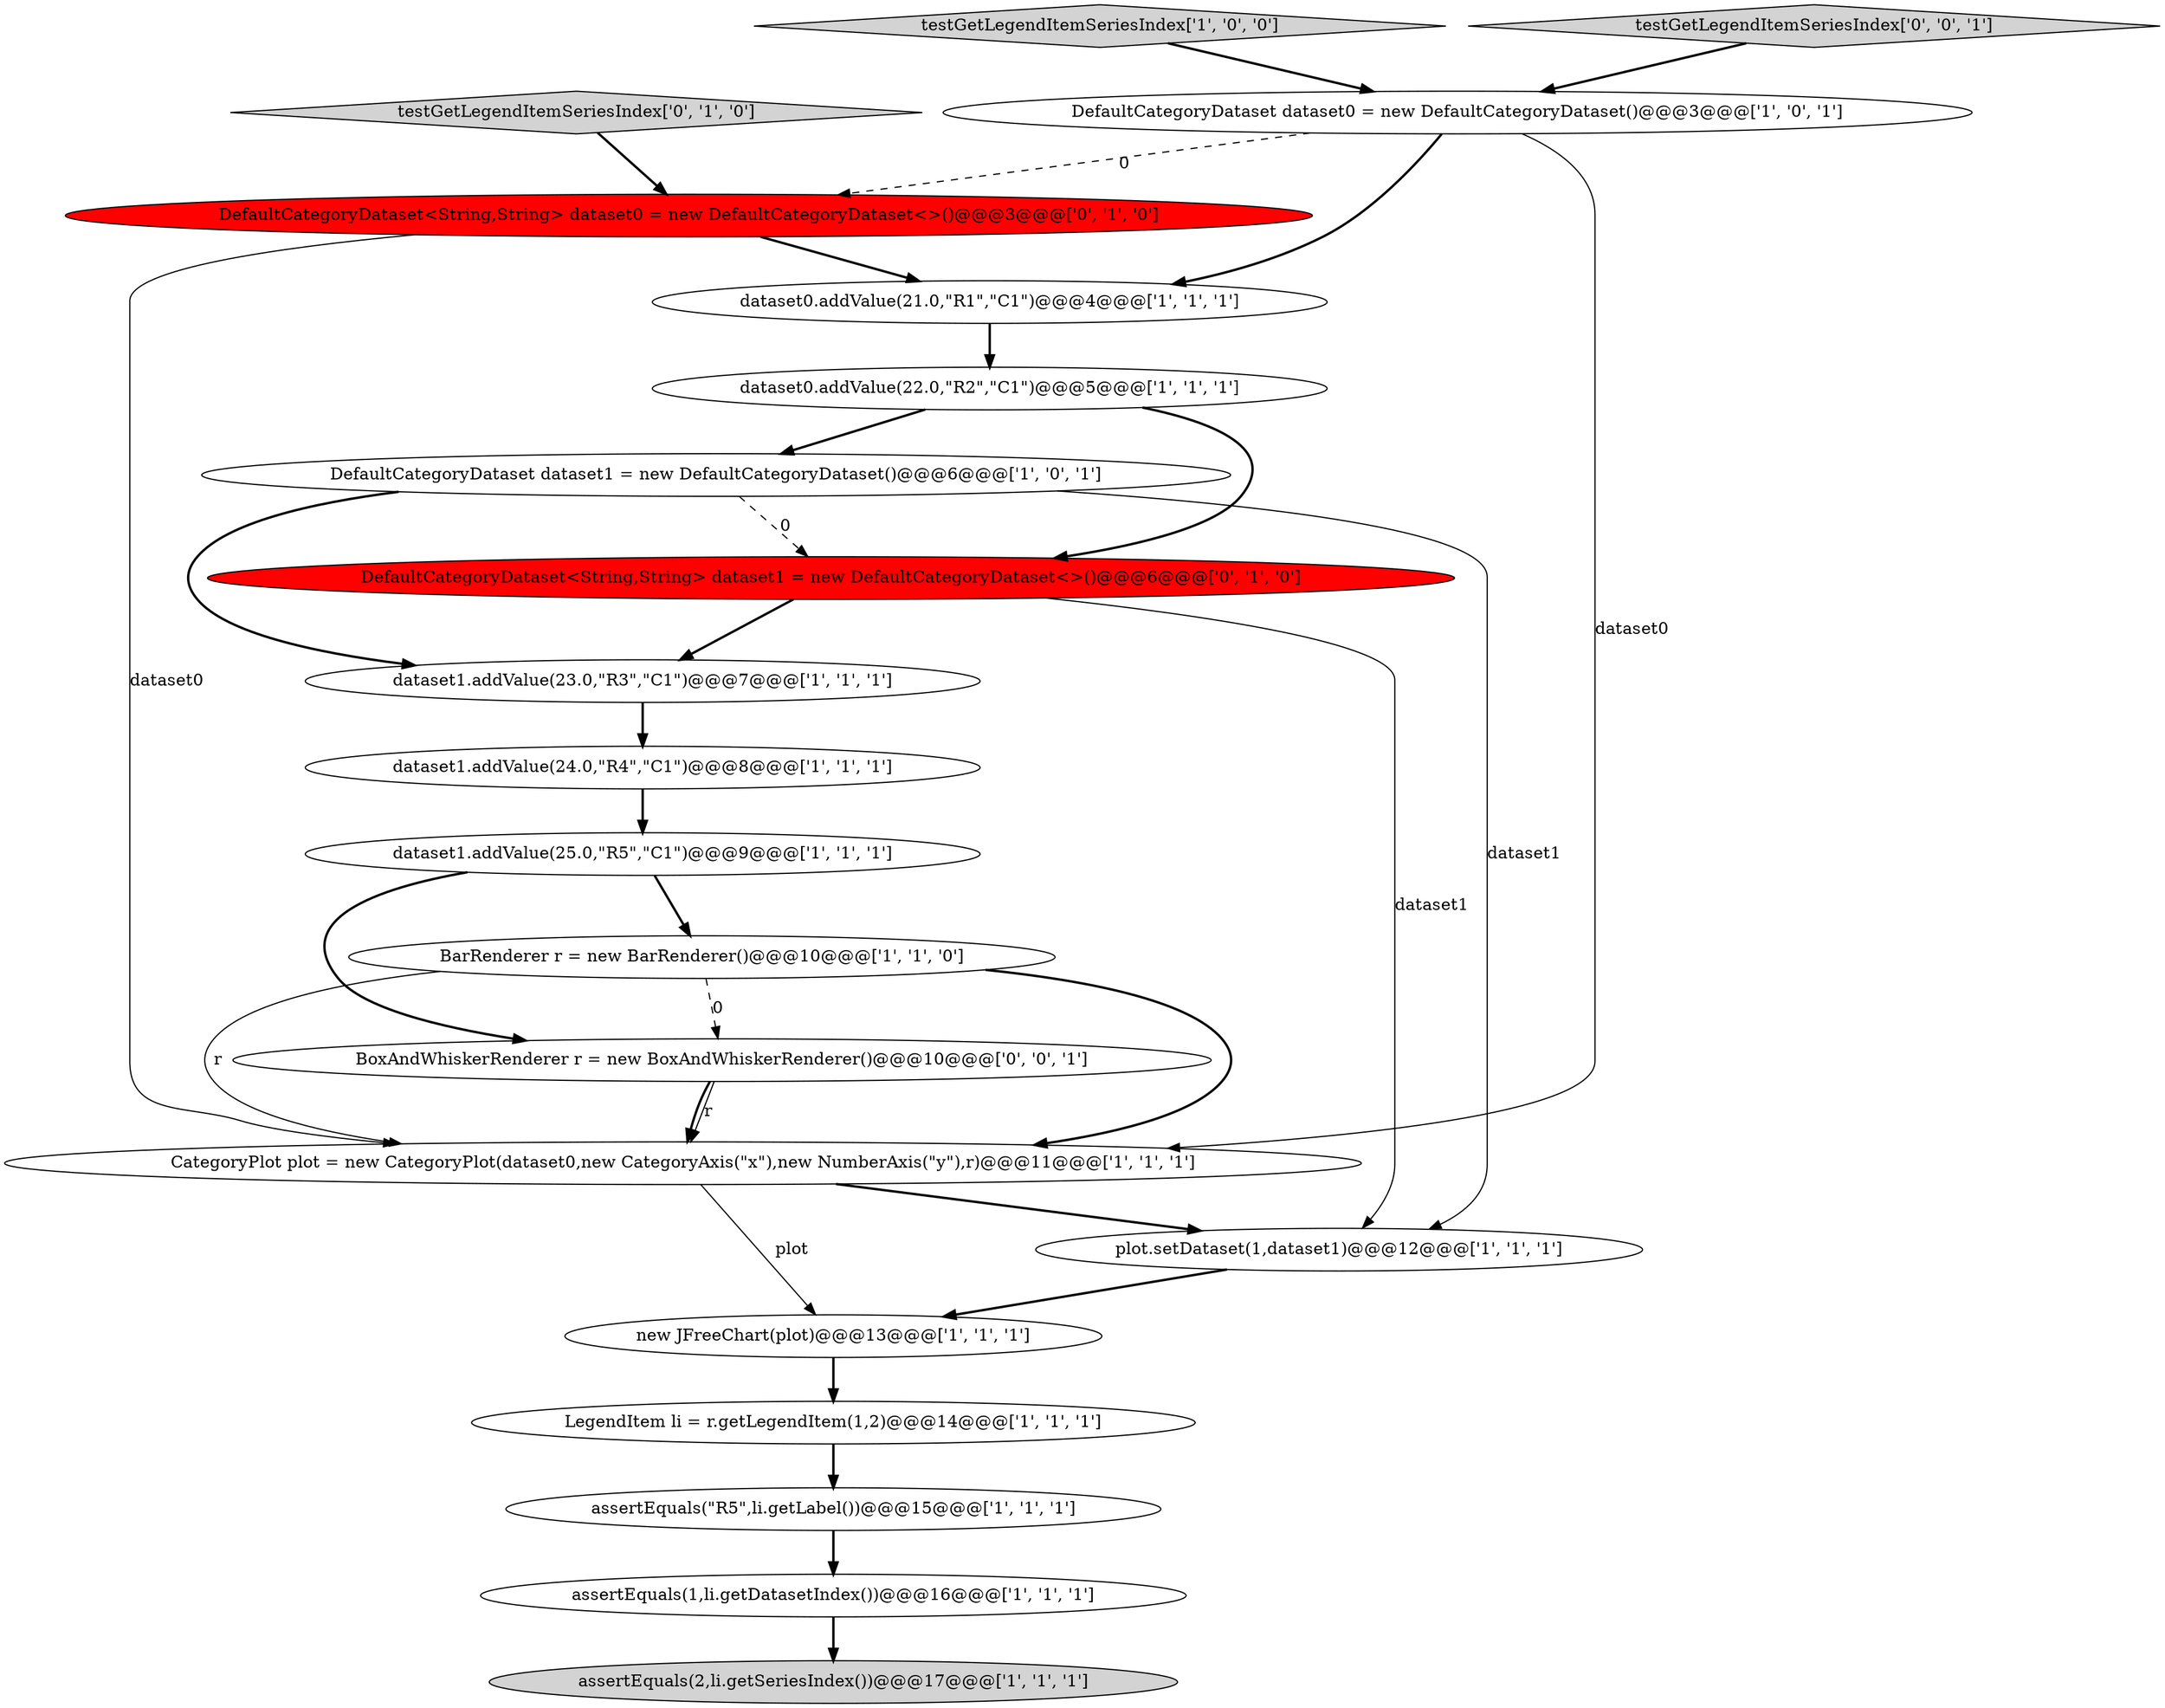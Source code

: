 digraph {
13 [style = filled, label = "new JFreeChart(plot)@@@13@@@['1', '1', '1']", fillcolor = white, shape = ellipse image = "AAA0AAABBB1BBB"];
6 [style = filled, label = "LegendItem li = r.getLegendItem(1,2)@@@14@@@['1', '1', '1']", fillcolor = white, shape = ellipse image = "AAA0AAABBB1BBB"];
10 [style = filled, label = "assertEquals(1,li.getDatasetIndex())@@@16@@@['1', '1', '1']", fillcolor = white, shape = ellipse image = "AAA0AAABBB1BBB"];
2 [style = filled, label = "assertEquals(\"R5\",li.getLabel())@@@15@@@['1', '1', '1']", fillcolor = white, shape = ellipse image = "AAA0AAABBB1BBB"];
9 [style = filled, label = "DefaultCategoryDataset dataset0 = new DefaultCategoryDataset()@@@3@@@['1', '0', '1']", fillcolor = white, shape = ellipse image = "AAA0AAABBB1BBB"];
19 [style = filled, label = "BoxAndWhiskerRenderer r = new BoxAndWhiskerRenderer()@@@10@@@['0', '0', '1']", fillcolor = white, shape = ellipse image = "AAA0AAABBB3BBB"];
1 [style = filled, label = "dataset1.addValue(23.0,\"R3\",\"C1\")@@@7@@@['1', '1', '1']", fillcolor = white, shape = ellipse image = "AAA0AAABBB1BBB"];
8 [style = filled, label = "DefaultCategoryDataset dataset1 = new DefaultCategoryDataset()@@@6@@@['1', '0', '1']", fillcolor = white, shape = ellipse image = "AAA0AAABBB1BBB"];
15 [style = filled, label = "plot.setDataset(1,dataset1)@@@12@@@['1', '1', '1']", fillcolor = white, shape = ellipse image = "AAA0AAABBB1BBB"];
7 [style = filled, label = "BarRenderer r = new BarRenderer()@@@10@@@['1', '1', '0']", fillcolor = white, shape = ellipse image = "AAA0AAABBB1BBB"];
18 [style = filled, label = "DefaultCategoryDataset<String,String> dataset1 = new DefaultCategoryDataset<>()@@@6@@@['0', '1', '0']", fillcolor = red, shape = ellipse image = "AAA1AAABBB2BBB"];
12 [style = filled, label = "dataset0.addValue(22.0,\"R2\",\"C1\")@@@5@@@['1', '1', '1']", fillcolor = white, shape = ellipse image = "AAA0AAABBB1BBB"];
14 [style = filled, label = "dataset1.addValue(24.0,\"R4\",\"C1\")@@@8@@@['1', '1', '1']", fillcolor = white, shape = ellipse image = "AAA0AAABBB1BBB"];
16 [style = filled, label = "DefaultCategoryDataset<String,String> dataset0 = new DefaultCategoryDataset<>()@@@3@@@['0', '1', '0']", fillcolor = red, shape = ellipse image = "AAA1AAABBB2BBB"];
17 [style = filled, label = "testGetLegendItemSeriesIndex['0', '1', '0']", fillcolor = lightgray, shape = diamond image = "AAA0AAABBB2BBB"];
0 [style = filled, label = "dataset0.addValue(21.0,\"R1\",\"C1\")@@@4@@@['1', '1', '1']", fillcolor = white, shape = ellipse image = "AAA0AAABBB1BBB"];
4 [style = filled, label = "assertEquals(2,li.getSeriesIndex())@@@17@@@['1', '1', '1']", fillcolor = lightgray, shape = ellipse image = "AAA0AAABBB1BBB"];
5 [style = filled, label = "dataset1.addValue(25.0,\"R5\",\"C1\")@@@9@@@['1', '1', '1']", fillcolor = white, shape = ellipse image = "AAA0AAABBB1BBB"];
11 [style = filled, label = "testGetLegendItemSeriesIndex['1', '0', '0']", fillcolor = lightgray, shape = diamond image = "AAA0AAABBB1BBB"];
3 [style = filled, label = "CategoryPlot plot = new CategoryPlot(dataset0,new CategoryAxis(\"x\"),new NumberAxis(\"y\"),r)@@@11@@@['1', '1', '1']", fillcolor = white, shape = ellipse image = "AAA0AAABBB1BBB"];
20 [style = filled, label = "testGetLegendItemSeriesIndex['0', '0', '1']", fillcolor = lightgray, shape = diamond image = "AAA0AAABBB3BBB"];
16->0 [style = bold, label=""];
15->13 [style = bold, label=""];
9->3 [style = solid, label="dataset0"];
9->16 [style = dashed, label="0"];
9->0 [style = bold, label=""];
8->15 [style = solid, label="dataset1"];
20->9 [style = bold, label=""];
0->12 [style = bold, label=""];
19->3 [style = solid, label="r"];
3->15 [style = bold, label=""];
2->10 [style = bold, label=""];
11->9 [style = bold, label=""];
7->3 [style = solid, label="r"];
7->3 [style = bold, label=""];
6->2 [style = bold, label=""];
3->13 [style = solid, label="plot"];
8->1 [style = bold, label=""];
5->19 [style = bold, label=""];
16->3 [style = solid, label="dataset0"];
18->1 [style = bold, label=""];
7->19 [style = dashed, label="0"];
12->8 [style = bold, label=""];
12->18 [style = bold, label=""];
10->4 [style = bold, label=""];
5->7 [style = bold, label=""];
8->18 [style = dashed, label="0"];
18->15 [style = solid, label="dataset1"];
1->14 [style = bold, label=""];
13->6 [style = bold, label=""];
19->3 [style = bold, label=""];
17->16 [style = bold, label=""];
14->5 [style = bold, label=""];
}
